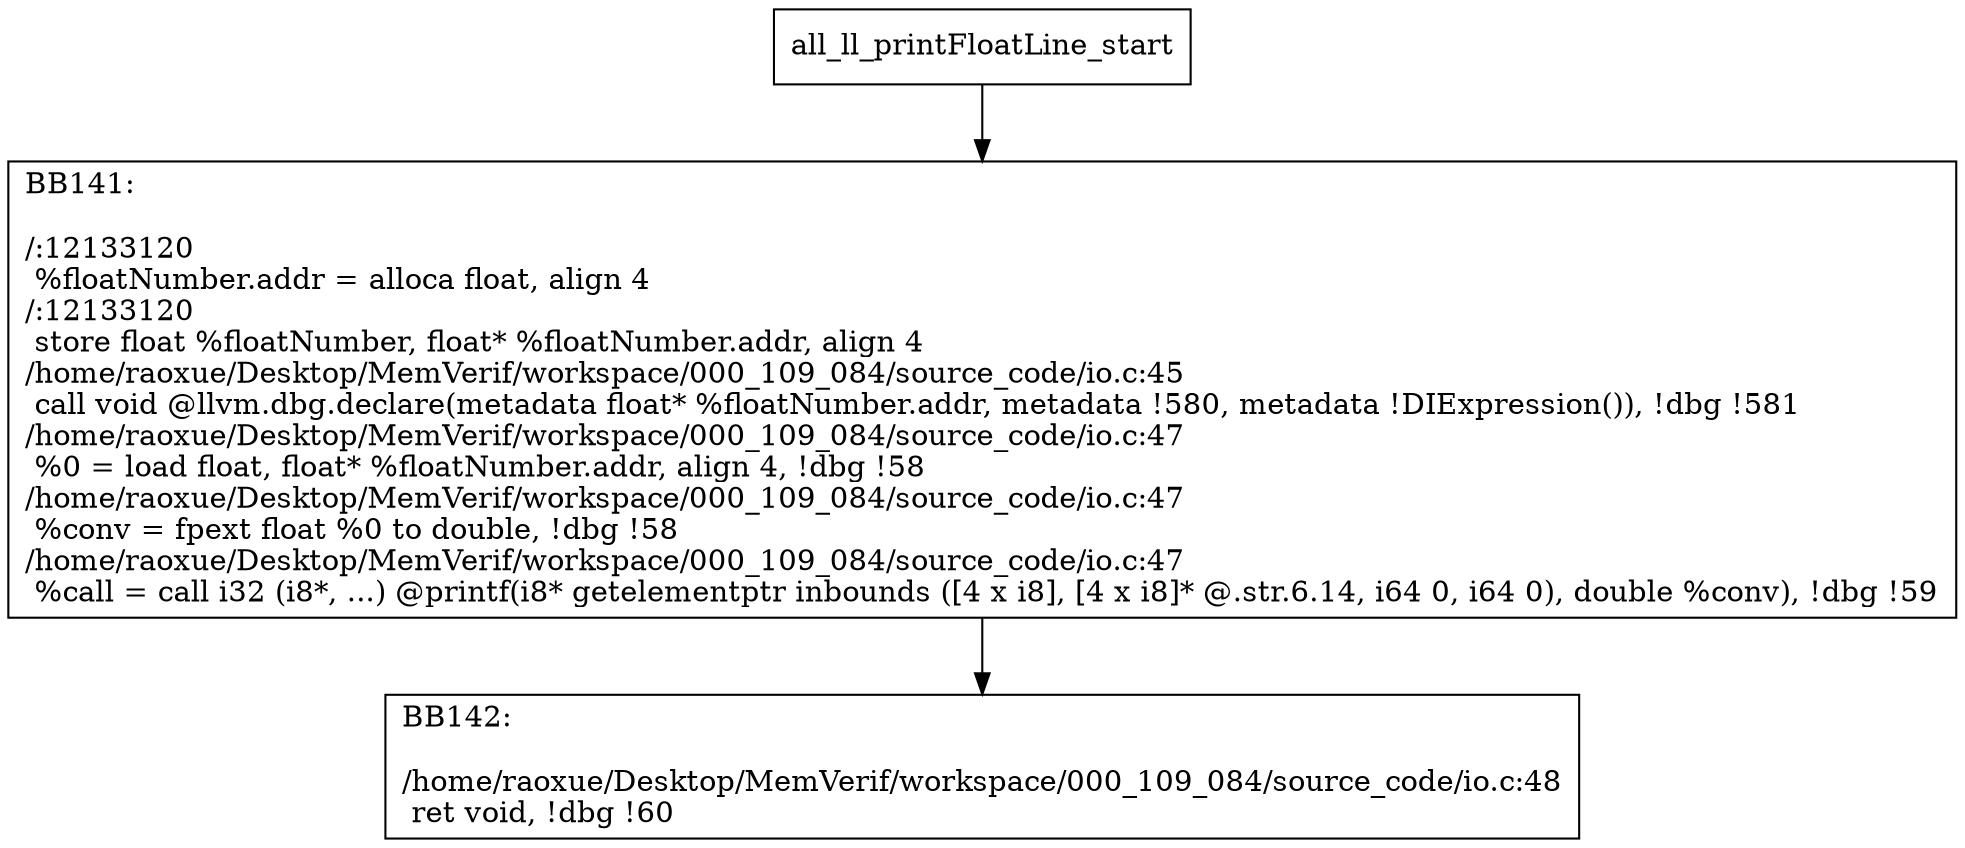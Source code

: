 digraph "CFG for'all_ll_printFloatLine' function" {
	BBall_ll_printFloatLine_start[shape=record,label="{all_ll_printFloatLine_start}"];
	BBall_ll_printFloatLine_start-> all_ll_printFloatLineBB141;
	all_ll_printFloatLineBB141 [shape=record, label="{BB141:\l\l/:12133120\l
  %floatNumber.addr = alloca float, align 4\l
/:12133120\l
  store float %floatNumber, float* %floatNumber.addr, align 4\l
/home/raoxue/Desktop/MemVerif/workspace/000_109_084/source_code/io.c:45\l
  call void @llvm.dbg.declare(metadata float* %floatNumber.addr, metadata !580, metadata !DIExpression()), !dbg !581\l
/home/raoxue/Desktop/MemVerif/workspace/000_109_084/source_code/io.c:47\l
  %0 = load float, float* %floatNumber.addr, align 4, !dbg !58\l
/home/raoxue/Desktop/MemVerif/workspace/000_109_084/source_code/io.c:47\l
  %conv = fpext float %0 to double, !dbg !58\l
/home/raoxue/Desktop/MemVerif/workspace/000_109_084/source_code/io.c:47\l
  %call = call i32 (i8*, ...) @printf(i8* getelementptr inbounds ([4 x i8], [4 x i8]* @.str.6.14, i64 0, i64 0), double %conv), !dbg !59\l
}"];
	all_ll_printFloatLineBB141-> all_ll_printFloatLineBB142;
	all_ll_printFloatLineBB142 [shape=record, label="{BB142:\l\l/home/raoxue/Desktop/MemVerif/workspace/000_109_084/source_code/io.c:48\l
  ret void, !dbg !60\l
}"];
}
